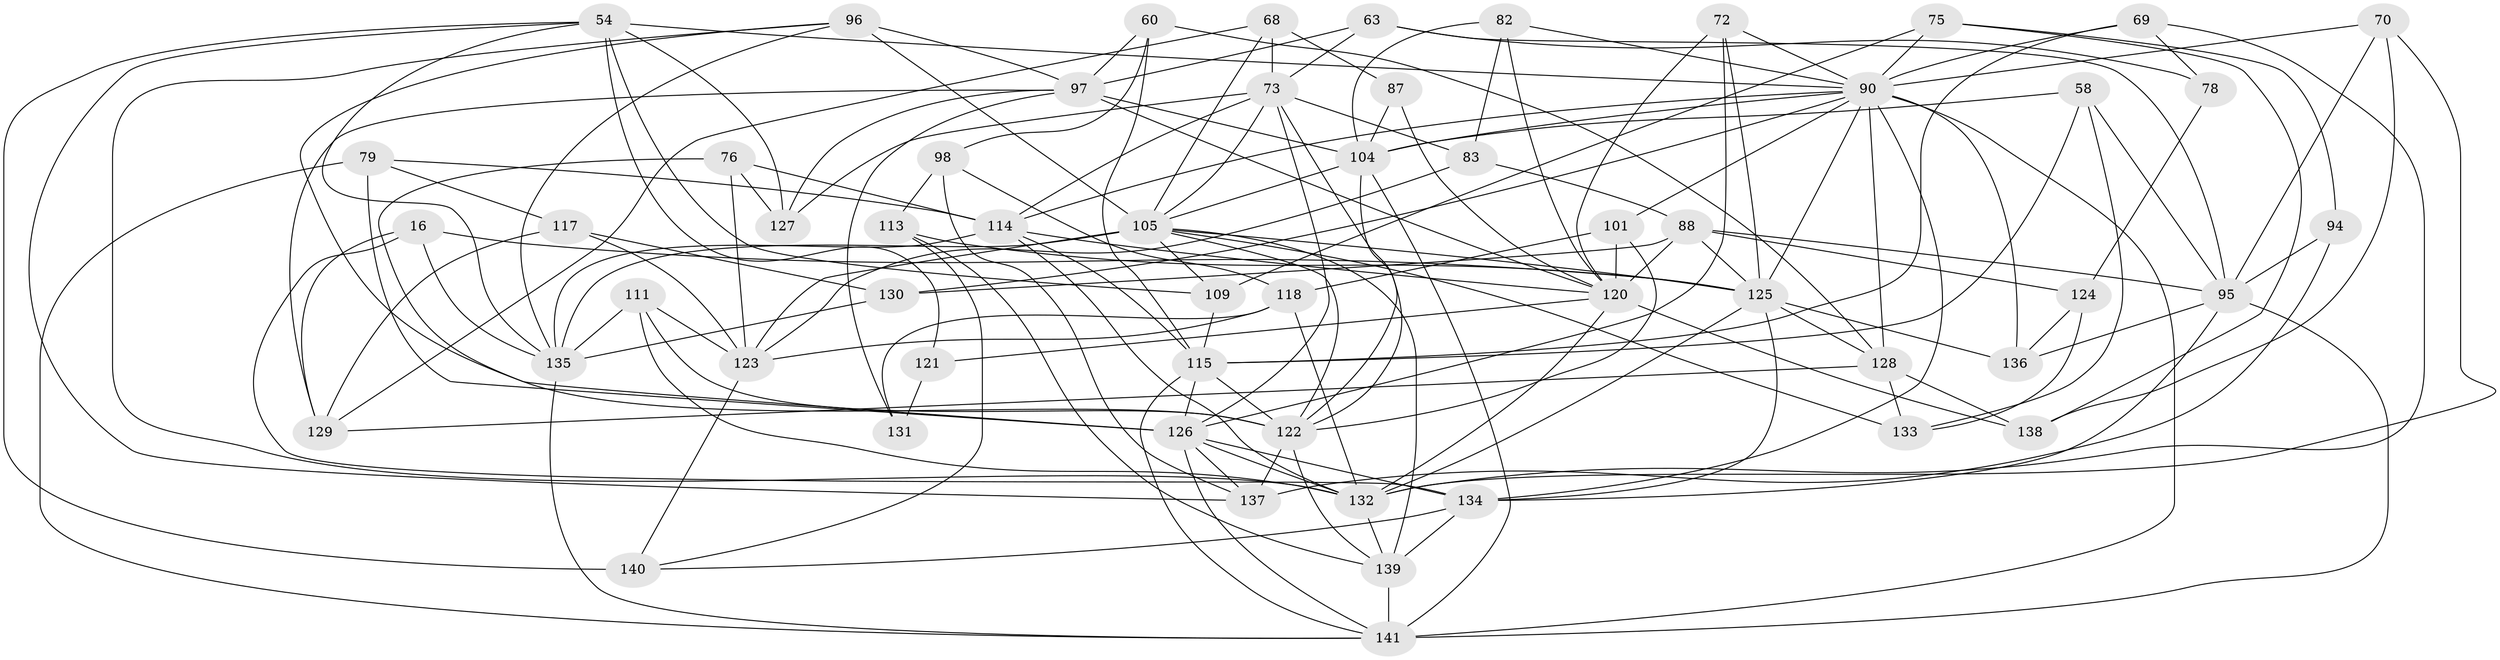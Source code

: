 // original degree distribution, {4: 1.0}
// Generated by graph-tools (version 1.1) at 2025/04/03/04/25 22:04:05]
// undirected, 56 vertices, 158 edges
graph export_dot {
graph [start="1"]
  node [color=gray90,style=filled];
  16 [super="+5"];
  54 [super="+49"];
  58;
  60;
  63;
  68 [super="+3"];
  69 [super="+59"];
  70;
  72;
  73 [super="+64"];
  75;
  76;
  78;
  79;
  82;
  83;
  87;
  88 [super="+28+41"];
  90 [super="+8+67+34+89"];
  94;
  95 [super="+81"];
  96 [super="+20"];
  97 [super="+2+12+21"];
  98;
  101;
  104 [super="+27+86+100"];
  105 [super="+71+85"];
  109;
  111;
  113;
  114 [super="+99"];
  115 [super="+43"];
  117;
  118 [super="+65"];
  120 [super="+14+39+44"];
  121 [super="+1"];
  122 [super="+106"];
  123 [super="+26+33"];
  124;
  125 [super="+107+112"];
  126 [super="+48+66+57"];
  127;
  128 [super="+35+84"];
  129 [super="+37"];
  130;
  131;
  132 [super="+40+108+80"];
  133 [super="+102"];
  134 [super="+32+47"];
  135 [super="+74+119"];
  136;
  137 [super="+29"];
  138;
  139 [super="+110+116"];
  140;
  141 [super="+103"];
  16 -- 129 [weight=2];
  16 -- 135 [weight=2];
  16 -- 134;
  16 -- 125;
  54 -- 109;
  54 -- 140;
  54 -- 121 [weight=2];
  54 -- 135;
  54 -- 137;
  54 -- 90;
  54 -- 127;
  58 -- 115;
  58 -- 104;
  58 -- 95;
  58 -- 133;
  60 -- 98;
  60 -- 97;
  60 -- 115;
  60 -- 128;
  63 -- 78;
  63 -- 97;
  63 -- 73;
  63 -- 95;
  68 -- 87 [weight=2];
  68 -- 129;
  68 -- 73 [weight=2];
  68 -- 105;
  69 -- 115;
  69 -- 90 [weight=3];
  69 -- 78 [weight=2];
  69 -- 132 [weight=2];
  70 -- 95;
  70 -- 138;
  70 -- 90;
  70 -- 132;
  72 -- 120;
  72 -- 126;
  72 -- 90;
  72 -- 125;
  73 -- 83;
  73 -- 122;
  73 -- 127;
  73 -- 114;
  73 -- 126 [weight=2];
  73 -- 105;
  75 -- 109;
  75 -- 138;
  75 -- 94;
  75 -- 90;
  76 -- 127;
  76 -- 126;
  76 -- 123;
  76 -- 114;
  78 -- 124;
  79 -- 117;
  79 -- 141;
  79 -- 114;
  79 -- 126;
  82 -- 83;
  82 -- 90;
  82 -- 120;
  82 -- 104;
  83 -- 123;
  83 -- 88;
  87 -- 120;
  87 -- 104;
  88 -- 95 [weight=2];
  88 -- 120;
  88 -- 124;
  88 -- 125 [weight=2];
  88 -- 130;
  90 -- 114 [weight=2];
  90 -- 128 [weight=2];
  90 -- 101;
  90 -- 130;
  90 -- 134 [weight=2];
  90 -- 136;
  90 -- 125;
  90 -- 141;
  90 -- 104;
  94 -- 137 [weight=2];
  94 -- 95;
  95 -- 134;
  95 -- 136;
  95 -- 141 [weight=2];
  96 -- 105 [weight=2];
  96 -- 97;
  96 -- 132;
  96 -- 122;
  96 -- 135;
  97 -- 104 [weight=2];
  97 -- 131;
  97 -- 129;
  97 -- 127;
  97 -- 120 [weight=2];
  98 -- 113;
  98 -- 118;
  98 -- 137;
  101 -- 120;
  101 -- 118;
  101 -- 122;
  104 -- 141;
  104 -- 105 [weight=2];
  104 -- 122;
  105 -- 123 [weight=2];
  105 -- 125 [weight=3];
  105 -- 133 [weight=2];
  105 -- 135 [weight=2];
  105 -- 139;
  105 -- 109;
  105 -- 122;
  109 -- 115;
  111 -- 132;
  111 -- 123;
  111 -- 135;
  111 -- 122;
  113 -- 140;
  113 -- 125;
  113 -- 139;
  114 -- 132 [weight=2];
  114 -- 135;
  114 -- 120;
  114 -- 115;
  115 -- 126 [weight=2];
  115 -- 122 [weight=2];
  115 -- 141;
  117 -- 130;
  117 -- 129;
  117 -- 123;
  118 -- 131;
  118 -- 132 [weight=2];
  118 -- 123;
  120 -- 138;
  120 -- 121 [weight=2];
  120 -- 132;
  121 -- 131 [weight=2];
  122 -- 137;
  122 -- 139;
  123 -- 140;
  124 -- 133;
  124 -- 136;
  125 -- 132 [weight=4];
  125 -- 128;
  125 -- 134;
  125 -- 136;
  126 -- 132;
  126 -- 134 [weight=2];
  126 -- 137;
  126 -- 141;
  128 -- 138;
  128 -- 129;
  128 -- 133 [weight=2];
  130 -- 135;
  132 -- 139;
  134 -- 140;
  134 -- 139 [weight=2];
  135 -- 141;
  139 -- 141 [weight=2];
}
